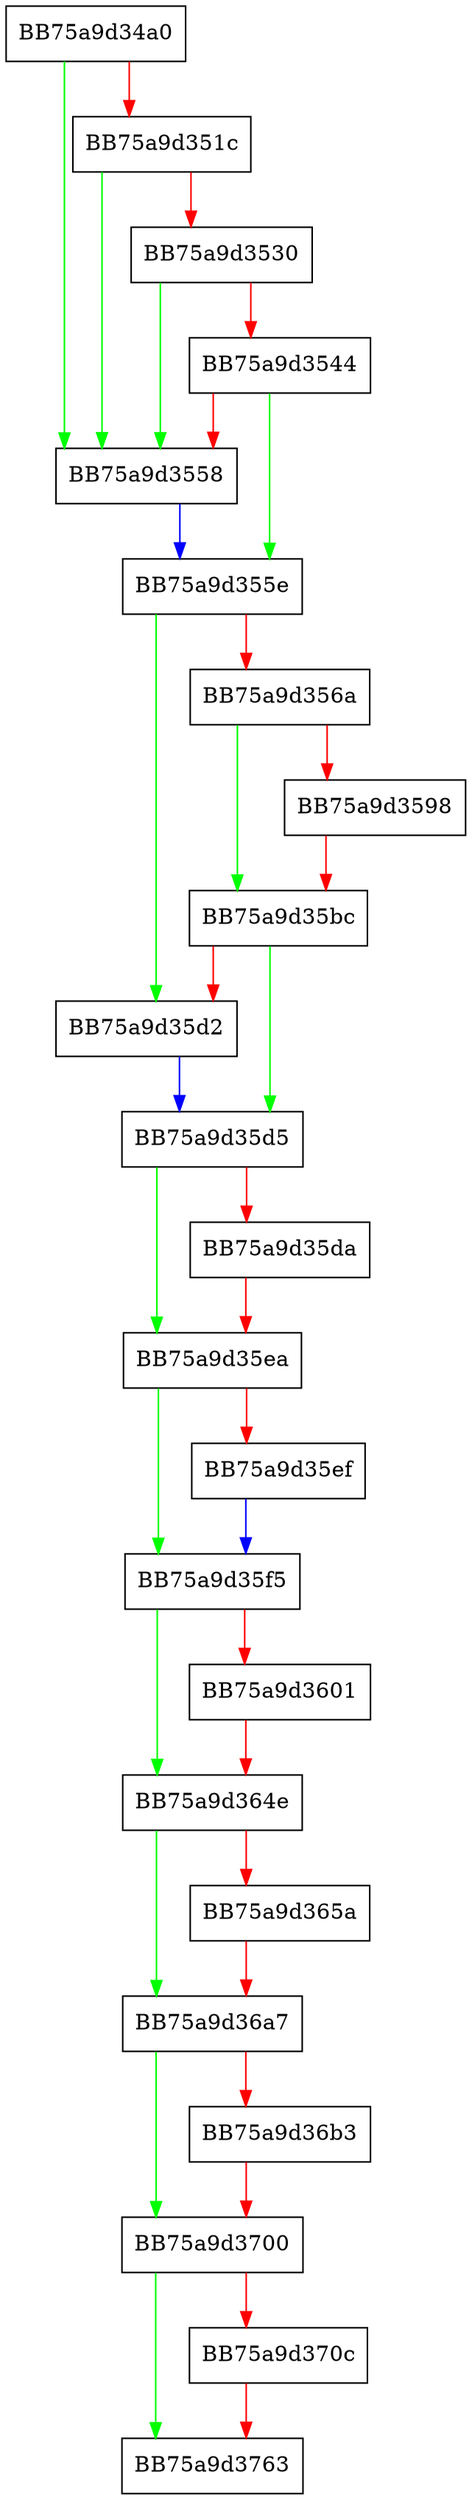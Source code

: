 digraph init {
  node [shape="box"];
  graph [splines=ortho];
  BB75a9d34a0 -> BB75a9d3558 [color="green"];
  BB75a9d34a0 -> BB75a9d351c [color="red"];
  BB75a9d351c -> BB75a9d3558 [color="green"];
  BB75a9d351c -> BB75a9d3530 [color="red"];
  BB75a9d3530 -> BB75a9d3558 [color="green"];
  BB75a9d3530 -> BB75a9d3544 [color="red"];
  BB75a9d3544 -> BB75a9d355e [color="green"];
  BB75a9d3544 -> BB75a9d3558 [color="red"];
  BB75a9d3558 -> BB75a9d355e [color="blue"];
  BB75a9d355e -> BB75a9d35d2 [color="green"];
  BB75a9d355e -> BB75a9d356a [color="red"];
  BB75a9d356a -> BB75a9d35bc [color="green"];
  BB75a9d356a -> BB75a9d3598 [color="red"];
  BB75a9d3598 -> BB75a9d35bc [color="red"];
  BB75a9d35bc -> BB75a9d35d5 [color="green"];
  BB75a9d35bc -> BB75a9d35d2 [color="red"];
  BB75a9d35d2 -> BB75a9d35d5 [color="blue"];
  BB75a9d35d5 -> BB75a9d35ea [color="green"];
  BB75a9d35d5 -> BB75a9d35da [color="red"];
  BB75a9d35da -> BB75a9d35ea [color="red"];
  BB75a9d35ea -> BB75a9d35f5 [color="green"];
  BB75a9d35ea -> BB75a9d35ef [color="red"];
  BB75a9d35ef -> BB75a9d35f5 [color="blue"];
  BB75a9d35f5 -> BB75a9d364e [color="green"];
  BB75a9d35f5 -> BB75a9d3601 [color="red"];
  BB75a9d3601 -> BB75a9d364e [color="red"];
  BB75a9d364e -> BB75a9d36a7 [color="green"];
  BB75a9d364e -> BB75a9d365a [color="red"];
  BB75a9d365a -> BB75a9d36a7 [color="red"];
  BB75a9d36a7 -> BB75a9d3700 [color="green"];
  BB75a9d36a7 -> BB75a9d36b3 [color="red"];
  BB75a9d36b3 -> BB75a9d3700 [color="red"];
  BB75a9d3700 -> BB75a9d3763 [color="green"];
  BB75a9d3700 -> BB75a9d370c [color="red"];
  BB75a9d370c -> BB75a9d3763 [color="red"];
}
